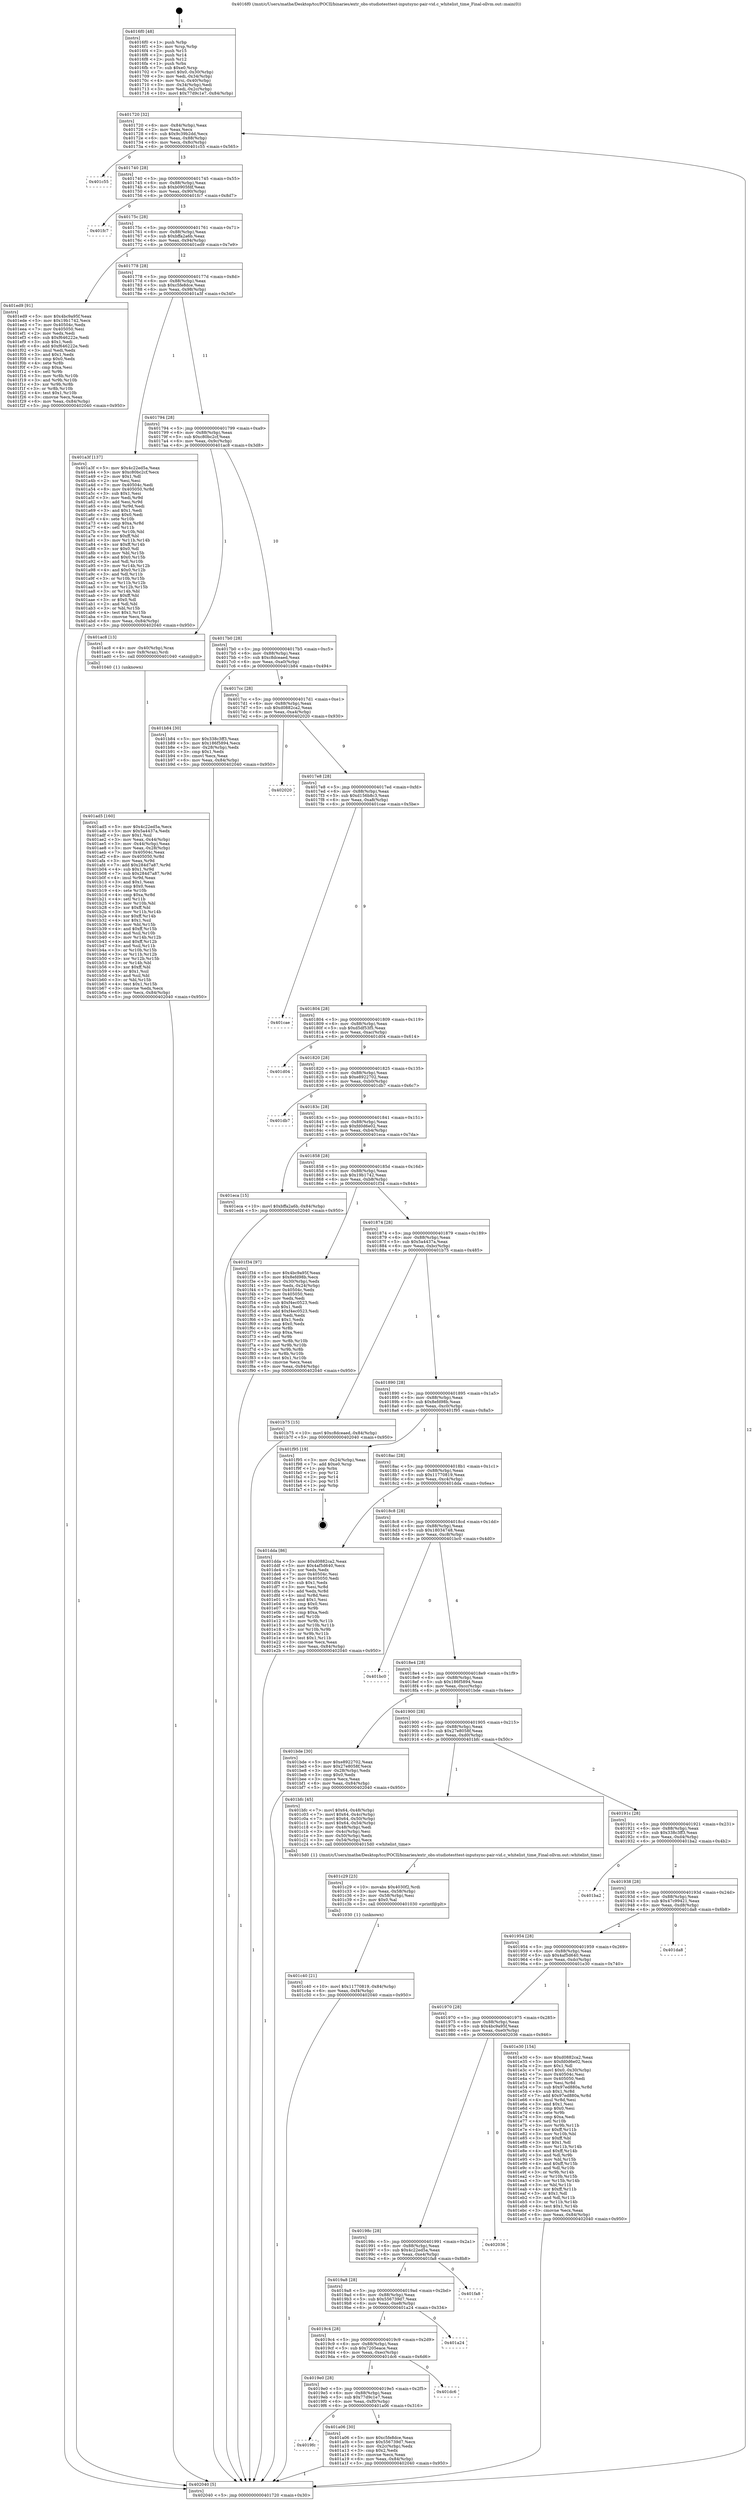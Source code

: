 digraph "0x4016f0" {
  label = "0x4016f0 (/mnt/c/Users/mathe/Desktop/tcc/POCII/binaries/extr_obs-studiotesttest-inputsync-pair-vid.c_whitelist_time_Final-ollvm.out::main(0))"
  labelloc = "t"
  node[shape=record]

  Entry [label="",width=0.3,height=0.3,shape=circle,fillcolor=black,style=filled]
  "0x401720" [label="{
     0x401720 [32]\l
     | [instrs]\l
     &nbsp;&nbsp;0x401720 \<+6\>: mov -0x84(%rbp),%eax\l
     &nbsp;&nbsp;0x401726 \<+2\>: mov %eax,%ecx\l
     &nbsp;&nbsp;0x401728 \<+6\>: sub $0x9c39b2dd,%ecx\l
     &nbsp;&nbsp;0x40172e \<+6\>: mov %eax,-0x88(%rbp)\l
     &nbsp;&nbsp;0x401734 \<+6\>: mov %ecx,-0x8c(%rbp)\l
     &nbsp;&nbsp;0x40173a \<+6\>: je 0000000000401c55 \<main+0x565\>\l
  }"]
  "0x401c55" [label="{
     0x401c55\l
  }", style=dashed]
  "0x401740" [label="{
     0x401740 [28]\l
     | [instrs]\l
     &nbsp;&nbsp;0x401740 \<+5\>: jmp 0000000000401745 \<main+0x55\>\l
     &nbsp;&nbsp;0x401745 \<+6\>: mov -0x88(%rbp),%eax\l
     &nbsp;&nbsp;0x40174b \<+5\>: sub $0xb0905fdf,%eax\l
     &nbsp;&nbsp;0x401750 \<+6\>: mov %eax,-0x90(%rbp)\l
     &nbsp;&nbsp;0x401756 \<+6\>: je 0000000000401fc7 \<main+0x8d7\>\l
  }"]
  Exit [label="",width=0.3,height=0.3,shape=circle,fillcolor=black,style=filled,peripheries=2]
  "0x401fc7" [label="{
     0x401fc7\l
  }", style=dashed]
  "0x40175c" [label="{
     0x40175c [28]\l
     | [instrs]\l
     &nbsp;&nbsp;0x40175c \<+5\>: jmp 0000000000401761 \<main+0x71\>\l
     &nbsp;&nbsp;0x401761 \<+6\>: mov -0x88(%rbp),%eax\l
     &nbsp;&nbsp;0x401767 \<+5\>: sub $0xbffa2a6b,%eax\l
     &nbsp;&nbsp;0x40176c \<+6\>: mov %eax,-0x94(%rbp)\l
     &nbsp;&nbsp;0x401772 \<+6\>: je 0000000000401ed9 \<main+0x7e9\>\l
  }"]
  "0x401c40" [label="{
     0x401c40 [21]\l
     | [instrs]\l
     &nbsp;&nbsp;0x401c40 \<+10\>: movl $0x11770819,-0x84(%rbp)\l
     &nbsp;&nbsp;0x401c4a \<+6\>: mov %eax,-0xf4(%rbp)\l
     &nbsp;&nbsp;0x401c50 \<+5\>: jmp 0000000000402040 \<main+0x950\>\l
  }"]
  "0x401ed9" [label="{
     0x401ed9 [91]\l
     | [instrs]\l
     &nbsp;&nbsp;0x401ed9 \<+5\>: mov $0x4bc9a95f,%eax\l
     &nbsp;&nbsp;0x401ede \<+5\>: mov $0x19b1742,%ecx\l
     &nbsp;&nbsp;0x401ee3 \<+7\>: mov 0x40504c,%edx\l
     &nbsp;&nbsp;0x401eea \<+7\>: mov 0x405050,%esi\l
     &nbsp;&nbsp;0x401ef1 \<+2\>: mov %edx,%edi\l
     &nbsp;&nbsp;0x401ef3 \<+6\>: sub $0xf646222e,%edi\l
     &nbsp;&nbsp;0x401ef9 \<+3\>: sub $0x1,%edi\l
     &nbsp;&nbsp;0x401efc \<+6\>: add $0xf646222e,%edi\l
     &nbsp;&nbsp;0x401f02 \<+3\>: imul %edi,%edx\l
     &nbsp;&nbsp;0x401f05 \<+3\>: and $0x1,%edx\l
     &nbsp;&nbsp;0x401f08 \<+3\>: cmp $0x0,%edx\l
     &nbsp;&nbsp;0x401f0b \<+4\>: sete %r8b\l
     &nbsp;&nbsp;0x401f0f \<+3\>: cmp $0xa,%esi\l
     &nbsp;&nbsp;0x401f12 \<+4\>: setl %r9b\l
     &nbsp;&nbsp;0x401f16 \<+3\>: mov %r8b,%r10b\l
     &nbsp;&nbsp;0x401f19 \<+3\>: and %r9b,%r10b\l
     &nbsp;&nbsp;0x401f1c \<+3\>: xor %r9b,%r8b\l
     &nbsp;&nbsp;0x401f1f \<+3\>: or %r8b,%r10b\l
     &nbsp;&nbsp;0x401f22 \<+4\>: test $0x1,%r10b\l
     &nbsp;&nbsp;0x401f26 \<+3\>: cmovne %ecx,%eax\l
     &nbsp;&nbsp;0x401f29 \<+6\>: mov %eax,-0x84(%rbp)\l
     &nbsp;&nbsp;0x401f2f \<+5\>: jmp 0000000000402040 \<main+0x950\>\l
  }"]
  "0x401778" [label="{
     0x401778 [28]\l
     | [instrs]\l
     &nbsp;&nbsp;0x401778 \<+5\>: jmp 000000000040177d \<main+0x8d\>\l
     &nbsp;&nbsp;0x40177d \<+6\>: mov -0x88(%rbp),%eax\l
     &nbsp;&nbsp;0x401783 \<+5\>: sub $0xc5fe8dce,%eax\l
     &nbsp;&nbsp;0x401788 \<+6\>: mov %eax,-0x98(%rbp)\l
     &nbsp;&nbsp;0x40178e \<+6\>: je 0000000000401a3f \<main+0x34f\>\l
  }"]
  "0x401c29" [label="{
     0x401c29 [23]\l
     | [instrs]\l
     &nbsp;&nbsp;0x401c29 \<+10\>: movabs $0x4030f2,%rdi\l
     &nbsp;&nbsp;0x401c33 \<+3\>: mov %eax,-0x58(%rbp)\l
     &nbsp;&nbsp;0x401c36 \<+3\>: mov -0x58(%rbp),%esi\l
     &nbsp;&nbsp;0x401c39 \<+2\>: mov $0x0,%al\l
     &nbsp;&nbsp;0x401c3b \<+5\>: call 0000000000401030 \<printf@plt\>\l
     | [calls]\l
     &nbsp;&nbsp;0x401030 \{1\} (unknown)\l
  }"]
  "0x401a3f" [label="{
     0x401a3f [137]\l
     | [instrs]\l
     &nbsp;&nbsp;0x401a3f \<+5\>: mov $0x4c22ed5a,%eax\l
     &nbsp;&nbsp;0x401a44 \<+5\>: mov $0xc80bc2cf,%ecx\l
     &nbsp;&nbsp;0x401a49 \<+2\>: mov $0x1,%dl\l
     &nbsp;&nbsp;0x401a4b \<+2\>: xor %esi,%esi\l
     &nbsp;&nbsp;0x401a4d \<+7\>: mov 0x40504c,%edi\l
     &nbsp;&nbsp;0x401a54 \<+8\>: mov 0x405050,%r8d\l
     &nbsp;&nbsp;0x401a5c \<+3\>: sub $0x1,%esi\l
     &nbsp;&nbsp;0x401a5f \<+3\>: mov %edi,%r9d\l
     &nbsp;&nbsp;0x401a62 \<+3\>: add %esi,%r9d\l
     &nbsp;&nbsp;0x401a65 \<+4\>: imul %r9d,%edi\l
     &nbsp;&nbsp;0x401a69 \<+3\>: and $0x1,%edi\l
     &nbsp;&nbsp;0x401a6c \<+3\>: cmp $0x0,%edi\l
     &nbsp;&nbsp;0x401a6f \<+4\>: sete %r10b\l
     &nbsp;&nbsp;0x401a73 \<+4\>: cmp $0xa,%r8d\l
     &nbsp;&nbsp;0x401a77 \<+4\>: setl %r11b\l
     &nbsp;&nbsp;0x401a7b \<+3\>: mov %r10b,%bl\l
     &nbsp;&nbsp;0x401a7e \<+3\>: xor $0xff,%bl\l
     &nbsp;&nbsp;0x401a81 \<+3\>: mov %r11b,%r14b\l
     &nbsp;&nbsp;0x401a84 \<+4\>: xor $0xff,%r14b\l
     &nbsp;&nbsp;0x401a88 \<+3\>: xor $0x0,%dl\l
     &nbsp;&nbsp;0x401a8b \<+3\>: mov %bl,%r15b\l
     &nbsp;&nbsp;0x401a8e \<+4\>: and $0x0,%r15b\l
     &nbsp;&nbsp;0x401a92 \<+3\>: and %dl,%r10b\l
     &nbsp;&nbsp;0x401a95 \<+3\>: mov %r14b,%r12b\l
     &nbsp;&nbsp;0x401a98 \<+4\>: and $0x0,%r12b\l
     &nbsp;&nbsp;0x401a9c \<+3\>: and %dl,%r11b\l
     &nbsp;&nbsp;0x401a9f \<+3\>: or %r10b,%r15b\l
     &nbsp;&nbsp;0x401aa2 \<+3\>: or %r11b,%r12b\l
     &nbsp;&nbsp;0x401aa5 \<+3\>: xor %r12b,%r15b\l
     &nbsp;&nbsp;0x401aa8 \<+3\>: or %r14b,%bl\l
     &nbsp;&nbsp;0x401aab \<+3\>: xor $0xff,%bl\l
     &nbsp;&nbsp;0x401aae \<+3\>: or $0x0,%dl\l
     &nbsp;&nbsp;0x401ab1 \<+2\>: and %dl,%bl\l
     &nbsp;&nbsp;0x401ab3 \<+3\>: or %bl,%r15b\l
     &nbsp;&nbsp;0x401ab6 \<+4\>: test $0x1,%r15b\l
     &nbsp;&nbsp;0x401aba \<+3\>: cmovne %ecx,%eax\l
     &nbsp;&nbsp;0x401abd \<+6\>: mov %eax,-0x84(%rbp)\l
     &nbsp;&nbsp;0x401ac3 \<+5\>: jmp 0000000000402040 \<main+0x950\>\l
  }"]
  "0x401794" [label="{
     0x401794 [28]\l
     | [instrs]\l
     &nbsp;&nbsp;0x401794 \<+5\>: jmp 0000000000401799 \<main+0xa9\>\l
     &nbsp;&nbsp;0x401799 \<+6\>: mov -0x88(%rbp),%eax\l
     &nbsp;&nbsp;0x40179f \<+5\>: sub $0xc80bc2cf,%eax\l
     &nbsp;&nbsp;0x4017a4 \<+6\>: mov %eax,-0x9c(%rbp)\l
     &nbsp;&nbsp;0x4017aa \<+6\>: je 0000000000401ac8 \<main+0x3d8\>\l
  }"]
  "0x401ad5" [label="{
     0x401ad5 [160]\l
     | [instrs]\l
     &nbsp;&nbsp;0x401ad5 \<+5\>: mov $0x4c22ed5a,%ecx\l
     &nbsp;&nbsp;0x401ada \<+5\>: mov $0x5a4437a,%edx\l
     &nbsp;&nbsp;0x401adf \<+3\>: mov $0x1,%sil\l
     &nbsp;&nbsp;0x401ae2 \<+3\>: mov %eax,-0x44(%rbp)\l
     &nbsp;&nbsp;0x401ae5 \<+3\>: mov -0x44(%rbp),%eax\l
     &nbsp;&nbsp;0x401ae8 \<+3\>: mov %eax,-0x28(%rbp)\l
     &nbsp;&nbsp;0x401aeb \<+7\>: mov 0x40504c,%eax\l
     &nbsp;&nbsp;0x401af2 \<+8\>: mov 0x405050,%r8d\l
     &nbsp;&nbsp;0x401afa \<+3\>: mov %eax,%r9d\l
     &nbsp;&nbsp;0x401afd \<+7\>: add $0x284d7a87,%r9d\l
     &nbsp;&nbsp;0x401b04 \<+4\>: sub $0x1,%r9d\l
     &nbsp;&nbsp;0x401b08 \<+7\>: sub $0x284d7a87,%r9d\l
     &nbsp;&nbsp;0x401b0f \<+4\>: imul %r9d,%eax\l
     &nbsp;&nbsp;0x401b13 \<+3\>: and $0x1,%eax\l
     &nbsp;&nbsp;0x401b16 \<+3\>: cmp $0x0,%eax\l
     &nbsp;&nbsp;0x401b19 \<+4\>: sete %r10b\l
     &nbsp;&nbsp;0x401b1d \<+4\>: cmp $0xa,%r8d\l
     &nbsp;&nbsp;0x401b21 \<+4\>: setl %r11b\l
     &nbsp;&nbsp;0x401b25 \<+3\>: mov %r10b,%bl\l
     &nbsp;&nbsp;0x401b28 \<+3\>: xor $0xff,%bl\l
     &nbsp;&nbsp;0x401b2b \<+3\>: mov %r11b,%r14b\l
     &nbsp;&nbsp;0x401b2e \<+4\>: xor $0xff,%r14b\l
     &nbsp;&nbsp;0x401b32 \<+4\>: xor $0x1,%sil\l
     &nbsp;&nbsp;0x401b36 \<+3\>: mov %bl,%r15b\l
     &nbsp;&nbsp;0x401b39 \<+4\>: and $0xff,%r15b\l
     &nbsp;&nbsp;0x401b3d \<+3\>: and %sil,%r10b\l
     &nbsp;&nbsp;0x401b40 \<+3\>: mov %r14b,%r12b\l
     &nbsp;&nbsp;0x401b43 \<+4\>: and $0xff,%r12b\l
     &nbsp;&nbsp;0x401b47 \<+3\>: and %sil,%r11b\l
     &nbsp;&nbsp;0x401b4a \<+3\>: or %r10b,%r15b\l
     &nbsp;&nbsp;0x401b4d \<+3\>: or %r11b,%r12b\l
     &nbsp;&nbsp;0x401b50 \<+3\>: xor %r12b,%r15b\l
     &nbsp;&nbsp;0x401b53 \<+3\>: or %r14b,%bl\l
     &nbsp;&nbsp;0x401b56 \<+3\>: xor $0xff,%bl\l
     &nbsp;&nbsp;0x401b59 \<+4\>: or $0x1,%sil\l
     &nbsp;&nbsp;0x401b5d \<+3\>: and %sil,%bl\l
     &nbsp;&nbsp;0x401b60 \<+3\>: or %bl,%r15b\l
     &nbsp;&nbsp;0x401b63 \<+4\>: test $0x1,%r15b\l
     &nbsp;&nbsp;0x401b67 \<+3\>: cmovne %edx,%ecx\l
     &nbsp;&nbsp;0x401b6a \<+6\>: mov %ecx,-0x84(%rbp)\l
     &nbsp;&nbsp;0x401b70 \<+5\>: jmp 0000000000402040 \<main+0x950\>\l
  }"]
  "0x401ac8" [label="{
     0x401ac8 [13]\l
     | [instrs]\l
     &nbsp;&nbsp;0x401ac8 \<+4\>: mov -0x40(%rbp),%rax\l
     &nbsp;&nbsp;0x401acc \<+4\>: mov 0x8(%rax),%rdi\l
     &nbsp;&nbsp;0x401ad0 \<+5\>: call 0000000000401040 \<atoi@plt\>\l
     | [calls]\l
     &nbsp;&nbsp;0x401040 \{1\} (unknown)\l
  }"]
  "0x4017b0" [label="{
     0x4017b0 [28]\l
     | [instrs]\l
     &nbsp;&nbsp;0x4017b0 \<+5\>: jmp 00000000004017b5 \<main+0xc5\>\l
     &nbsp;&nbsp;0x4017b5 \<+6\>: mov -0x88(%rbp),%eax\l
     &nbsp;&nbsp;0x4017bb \<+5\>: sub $0xc8dceaed,%eax\l
     &nbsp;&nbsp;0x4017c0 \<+6\>: mov %eax,-0xa0(%rbp)\l
     &nbsp;&nbsp;0x4017c6 \<+6\>: je 0000000000401b84 \<main+0x494\>\l
  }"]
  "0x4016f0" [label="{
     0x4016f0 [48]\l
     | [instrs]\l
     &nbsp;&nbsp;0x4016f0 \<+1\>: push %rbp\l
     &nbsp;&nbsp;0x4016f1 \<+3\>: mov %rsp,%rbp\l
     &nbsp;&nbsp;0x4016f4 \<+2\>: push %r15\l
     &nbsp;&nbsp;0x4016f6 \<+2\>: push %r14\l
     &nbsp;&nbsp;0x4016f8 \<+2\>: push %r12\l
     &nbsp;&nbsp;0x4016fa \<+1\>: push %rbx\l
     &nbsp;&nbsp;0x4016fb \<+7\>: sub $0xe0,%rsp\l
     &nbsp;&nbsp;0x401702 \<+7\>: movl $0x0,-0x30(%rbp)\l
     &nbsp;&nbsp;0x401709 \<+3\>: mov %edi,-0x34(%rbp)\l
     &nbsp;&nbsp;0x40170c \<+4\>: mov %rsi,-0x40(%rbp)\l
     &nbsp;&nbsp;0x401710 \<+3\>: mov -0x34(%rbp),%edi\l
     &nbsp;&nbsp;0x401713 \<+3\>: mov %edi,-0x2c(%rbp)\l
     &nbsp;&nbsp;0x401716 \<+10\>: movl $0x77d9c1e7,-0x84(%rbp)\l
  }"]
  "0x401b84" [label="{
     0x401b84 [30]\l
     | [instrs]\l
     &nbsp;&nbsp;0x401b84 \<+5\>: mov $0x338c3ff3,%eax\l
     &nbsp;&nbsp;0x401b89 \<+5\>: mov $0x186f5894,%ecx\l
     &nbsp;&nbsp;0x401b8e \<+3\>: mov -0x28(%rbp),%edx\l
     &nbsp;&nbsp;0x401b91 \<+3\>: cmp $0x1,%edx\l
     &nbsp;&nbsp;0x401b94 \<+3\>: cmovl %ecx,%eax\l
     &nbsp;&nbsp;0x401b97 \<+6\>: mov %eax,-0x84(%rbp)\l
     &nbsp;&nbsp;0x401b9d \<+5\>: jmp 0000000000402040 \<main+0x950\>\l
  }"]
  "0x4017cc" [label="{
     0x4017cc [28]\l
     | [instrs]\l
     &nbsp;&nbsp;0x4017cc \<+5\>: jmp 00000000004017d1 \<main+0xe1\>\l
     &nbsp;&nbsp;0x4017d1 \<+6\>: mov -0x88(%rbp),%eax\l
     &nbsp;&nbsp;0x4017d7 \<+5\>: sub $0xd0882ca2,%eax\l
     &nbsp;&nbsp;0x4017dc \<+6\>: mov %eax,-0xa4(%rbp)\l
     &nbsp;&nbsp;0x4017e2 \<+6\>: je 0000000000402020 \<main+0x930\>\l
  }"]
  "0x402040" [label="{
     0x402040 [5]\l
     | [instrs]\l
     &nbsp;&nbsp;0x402040 \<+5\>: jmp 0000000000401720 \<main+0x30\>\l
  }"]
  "0x402020" [label="{
     0x402020\l
  }", style=dashed]
  "0x4017e8" [label="{
     0x4017e8 [28]\l
     | [instrs]\l
     &nbsp;&nbsp;0x4017e8 \<+5\>: jmp 00000000004017ed \<main+0xfd\>\l
     &nbsp;&nbsp;0x4017ed \<+6\>: mov -0x88(%rbp),%eax\l
     &nbsp;&nbsp;0x4017f3 \<+5\>: sub $0xd156b8c3,%eax\l
     &nbsp;&nbsp;0x4017f8 \<+6\>: mov %eax,-0xa8(%rbp)\l
     &nbsp;&nbsp;0x4017fe \<+6\>: je 0000000000401cae \<main+0x5be\>\l
  }"]
  "0x4019fc" [label="{
     0x4019fc\l
  }", style=dashed]
  "0x401cae" [label="{
     0x401cae\l
  }", style=dashed]
  "0x401804" [label="{
     0x401804 [28]\l
     | [instrs]\l
     &nbsp;&nbsp;0x401804 \<+5\>: jmp 0000000000401809 \<main+0x119\>\l
     &nbsp;&nbsp;0x401809 \<+6\>: mov -0x88(%rbp),%eax\l
     &nbsp;&nbsp;0x40180f \<+5\>: sub $0xd5df53f5,%eax\l
     &nbsp;&nbsp;0x401814 \<+6\>: mov %eax,-0xac(%rbp)\l
     &nbsp;&nbsp;0x40181a \<+6\>: je 0000000000401d04 \<main+0x614\>\l
  }"]
  "0x401a06" [label="{
     0x401a06 [30]\l
     | [instrs]\l
     &nbsp;&nbsp;0x401a06 \<+5\>: mov $0xc5fe8dce,%eax\l
     &nbsp;&nbsp;0x401a0b \<+5\>: mov $0x556739d7,%ecx\l
     &nbsp;&nbsp;0x401a10 \<+3\>: mov -0x2c(%rbp),%edx\l
     &nbsp;&nbsp;0x401a13 \<+3\>: cmp $0x2,%edx\l
     &nbsp;&nbsp;0x401a16 \<+3\>: cmovne %ecx,%eax\l
     &nbsp;&nbsp;0x401a19 \<+6\>: mov %eax,-0x84(%rbp)\l
     &nbsp;&nbsp;0x401a1f \<+5\>: jmp 0000000000402040 \<main+0x950\>\l
  }"]
  "0x401d04" [label="{
     0x401d04\l
  }", style=dashed]
  "0x401820" [label="{
     0x401820 [28]\l
     | [instrs]\l
     &nbsp;&nbsp;0x401820 \<+5\>: jmp 0000000000401825 \<main+0x135\>\l
     &nbsp;&nbsp;0x401825 \<+6\>: mov -0x88(%rbp),%eax\l
     &nbsp;&nbsp;0x40182b \<+5\>: sub $0xe8922702,%eax\l
     &nbsp;&nbsp;0x401830 \<+6\>: mov %eax,-0xb0(%rbp)\l
     &nbsp;&nbsp;0x401836 \<+6\>: je 0000000000401db7 \<main+0x6c7\>\l
  }"]
  "0x4019e0" [label="{
     0x4019e0 [28]\l
     | [instrs]\l
     &nbsp;&nbsp;0x4019e0 \<+5\>: jmp 00000000004019e5 \<main+0x2f5\>\l
     &nbsp;&nbsp;0x4019e5 \<+6\>: mov -0x88(%rbp),%eax\l
     &nbsp;&nbsp;0x4019eb \<+5\>: sub $0x77d9c1e7,%eax\l
     &nbsp;&nbsp;0x4019f0 \<+6\>: mov %eax,-0xf0(%rbp)\l
     &nbsp;&nbsp;0x4019f6 \<+6\>: je 0000000000401a06 \<main+0x316\>\l
  }"]
  "0x401db7" [label="{
     0x401db7\l
  }", style=dashed]
  "0x40183c" [label="{
     0x40183c [28]\l
     | [instrs]\l
     &nbsp;&nbsp;0x40183c \<+5\>: jmp 0000000000401841 \<main+0x151\>\l
     &nbsp;&nbsp;0x401841 \<+6\>: mov -0x88(%rbp),%eax\l
     &nbsp;&nbsp;0x401847 \<+5\>: sub $0xfd0d6e02,%eax\l
     &nbsp;&nbsp;0x40184c \<+6\>: mov %eax,-0xb4(%rbp)\l
     &nbsp;&nbsp;0x401852 \<+6\>: je 0000000000401eca \<main+0x7da\>\l
  }"]
  "0x401dc6" [label="{
     0x401dc6\l
  }", style=dashed]
  "0x401eca" [label="{
     0x401eca [15]\l
     | [instrs]\l
     &nbsp;&nbsp;0x401eca \<+10\>: movl $0xbffa2a6b,-0x84(%rbp)\l
     &nbsp;&nbsp;0x401ed4 \<+5\>: jmp 0000000000402040 \<main+0x950\>\l
  }"]
  "0x401858" [label="{
     0x401858 [28]\l
     | [instrs]\l
     &nbsp;&nbsp;0x401858 \<+5\>: jmp 000000000040185d \<main+0x16d\>\l
     &nbsp;&nbsp;0x40185d \<+6\>: mov -0x88(%rbp),%eax\l
     &nbsp;&nbsp;0x401863 \<+5\>: sub $0x19b1742,%eax\l
     &nbsp;&nbsp;0x401868 \<+6\>: mov %eax,-0xb8(%rbp)\l
     &nbsp;&nbsp;0x40186e \<+6\>: je 0000000000401f34 \<main+0x844\>\l
  }"]
  "0x4019c4" [label="{
     0x4019c4 [28]\l
     | [instrs]\l
     &nbsp;&nbsp;0x4019c4 \<+5\>: jmp 00000000004019c9 \<main+0x2d9\>\l
     &nbsp;&nbsp;0x4019c9 \<+6\>: mov -0x88(%rbp),%eax\l
     &nbsp;&nbsp;0x4019cf \<+5\>: sub $0x7205eace,%eax\l
     &nbsp;&nbsp;0x4019d4 \<+6\>: mov %eax,-0xec(%rbp)\l
     &nbsp;&nbsp;0x4019da \<+6\>: je 0000000000401dc6 \<main+0x6d6\>\l
  }"]
  "0x401f34" [label="{
     0x401f34 [97]\l
     | [instrs]\l
     &nbsp;&nbsp;0x401f34 \<+5\>: mov $0x4bc9a95f,%eax\l
     &nbsp;&nbsp;0x401f39 \<+5\>: mov $0x8efd98b,%ecx\l
     &nbsp;&nbsp;0x401f3e \<+3\>: mov -0x30(%rbp),%edx\l
     &nbsp;&nbsp;0x401f41 \<+3\>: mov %edx,-0x24(%rbp)\l
     &nbsp;&nbsp;0x401f44 \<+7\>: mov 0x40504c,%edx\l
     &nbsp;&nbsp;0x401f4b \<+7\>: mov 0x405050,%esi\l
     &nbsp;&nbsp;0x401f52 \<+2\>: mov %edx,%edi\l
     &nbsp;&nbsp;0x401f54 \<+6\>: sub $0xf4ec0523,%edi\l
     &nbsp;&nbsp;0x401f5a \<+3\>: sub $0x1,%edi\l
     &nbsp;&nbsp;0x401f5d \<+6\>: add $0xf4ec0523,%edi\l
     &nbsp;&nbsp;0x401f63 \<+3\>: imul %edi,%edx\l
     &nbsp;&nbsp;0x401f66 \<+3\>: and $0x1,%edx\l
     &nbsp;&nbsp;0x401f69 \<+3\>: cmp $0x0,%edx\l
     &nbsp;&nbsp;0x401f6c \<+4\>: sete %r8b\l
     &nbsp;&nbsp;0x401f70 \<+3\>: cmp $0xa,%esi\l
     &nbsp;&nbsp;0x401f73 \<+4\>: setl %r9b\l
     &nbsp;&nbsp;0x401f77 \<+3\>: mov %r8b,%r10b\l
     &nbsp;&nbsp;0x401f7a \<+3\>: and %r9b,%r10b\l
     &nbsp;&nbsp;0x401f7d \<+3\>: xor %r9b,%r8b\l
     &nbsp;&nbsp;0x401f80 \<+3\>: or %r8b,%r10b\l
     &nbsp;&nbsp;0x401f83 \<+4\>: test $0x1,%r10b\l
     &nbsp;&nbsp;0x401f87 \<+3\>: cmovne %ecx,%eax\l
     &nbsp;&nbsp;0x401f8a \<+6\>: mov %eax,-0x84(%rbp)\l
     &nbsp;&nbsp;0x401f90 \<+5\>: jmp 0000000000402040 \<main+0x950\>\l
  }"]
  "0x401874" [label="{
     0x401874 [28]\l
     | [instrs]\l
     &nbsp;&nbsp;0x401874 \<+5\>: jmp 0000000000401879 \<main+0x189\>\l
     &nbsp;&nbsp;0x401879 \<+6\>: mov -0x88(%rbp),%eax\l
     &nbsp;&nbsp;0x40187f \<+5\>: sub $0x5a4437a,%eax\l
     &nbsp;&nbsp;0x401884 \<+6\>: mov %eax,-0xbc(%rbp)\l
     &nbsp;&nbsp;0x40188a \<+6\>: je 0000000000401b75 \<main+0x485\>\l
  }"]
  "0x401a24" [label="{
     0x401a24\l
  }", style=dashed]
  "0x401b75" [label="{
     0x401b75 [15]\l
     | [instrs]\l
     &nbsp;&nbsp;0x401b75 \<+10\>: movl $0xc8dceaed,-0x84(%rbp)\l
     &nbsp;&nbsp;0x401b7f \<+5\>: jmp 0000000000402040 \<main+0x950\>\l
  }"]
  "0x401890" [label="{
     0x401890 [28]\l
     | [instrs]\l
     &nbsp;&nbsp;0x401890 \<+5\>: jmp 0000000000401895 \<main+0x1a5\>\l
     &nbsp;&nbsp;0x401895 \<+6\>: mov -0x88(%rbp),%eax\l
     &nbsp;&nbsp;0x40189b \<+5\>: sub $0x8efd98b,%eax\l
     &nbsp;&nbsp;0x4018a0 \<+6\>: mov %eax,-0xc0(%rbp)\l
     &nbsp;&nbsp;0x4018a6 \<+6\>: je 0000000000401f95 \<main+0x8a5\>\l
  }"]
  "0x4019a8" [label="{
     0x4019a8 [28]\l
     | [instrs]\l
     &nbsp;&nbsp;0x4019a8 \<+5\>: jmp 00000000004019ad \<main+0x2bd\>\l
     &nbsp;&nbsp;0x4019ad \<+6\>: mov -0x88(%rbp),%eax\l
     &nbsp;&nbsp;0x4019b3 \<+5\>: sub $0x556739d7,%eax\l
     &nbsp;&nbsp;0x4019b8 \<+6\>: mov %eax,-0xe8(%rbp)\l
     &nbsp;&nbsp;0x4019be \<+6\>: je 0000000000401a24 \<main+0x334\>\l
  }"]
  "0x401f95" [label="{
     0x401f95 [19]\l
     | [instrs]\l
     &nbsp;&nbsp;0x401f95 \<+3\>: mov -0x24(%rbp),%eax\l
     &nbsp;&nbsp;0x401f98 \<+7\>: add $0xe0,%rsp\l
     &nbsp;&nbsp;0x401f9f \<+1\>: pop %rbx\l
     &nbsp;&nbsp;0x401fa0 \<+2\>: pop %r12\l
     &nbsp;&nbsp;0x401fa2 \<+2\>: pop %r14\l
     &nbsp;&nbsp;0x401fa4 \<+2\>: pop %r15\l
     &nbsp;&nbsp;0x401fa6 \<+1\>: pop %rbp\l
     &nbsp;&nbsp;0x401fa7 \<+1\>: ret\l
  }"]
  "0x4018ac" [label="{
     0x4018ac [28]\l
     | [instrs]\l
     &nbsp;&nbsp;0x4018ac \<+5\>: jmp 00000000004018b1 \<main+0x1c1\>\l
     &nbsp;&nbsp;0x4018b1 \<+6\>: mov -0x88(%rbp),%eax\l
     &nbsp;&nbsp;0x4018b7 \<+5\>: sub $0x11770819,%eax\l
     &nbsp;&nbsp;0x4018bc \<+6\>: mov %eax,-0xc4(%rbp)\l
     &nbsp;&nbsp;0x4018c2 \<+6\>: je 0000000000401dda \<main+0x6ea\>\l
  }"]
  "0x401fa8" [label="{
     0x401fa8\l
  }", style=dashed]
  "0x401dda" [label="{
     0x401dda [86]\l
     | [instrs]\l
     &nbsp;&nbsp;0x401dda \<+5\>: mov $0xd0882ca2,%eax\l
     &nbsp;&nbsp;0x401ddf \<+5\>: mov $0x4af5d640,%ecx\l
     &nbsp;&nbsp;0x401de4 \<+2\>: xor %edx,%edx\l
     &nbsp;&nbsp;0x401de6 \<+7\>: mov 0x40504c,%esi\l
     &nbsp;&nbsp;0x401ded \<+7\>: mov 0x405050,%edi\l
     &nbsp;&nbsp;0x401df4 \<+3\>: sub $0x1,%edx\l
     &nbsp;&nbsp;0x401df7 \<+3\>: mov %esi,%r8d\l
     &nbsp;&nbsp;0x401dfa \<+3\>: add %edx,%r8d\l
     &nbsp;&nbsp;0x401dfd \<+4\>: imul %r8d,%esi\l
     &nbsp;&nbsp;0x401e01 \<+3\>: and $0x1,%esi\l
     &nbsp;&nbsp;0x401e04 \<+3\>: cmp $0x0,%esi\l
     &nbsp;&nbsp;0x401e07 \<+4\>: sete %r9b\l
     &nbsp;&nbsp;0x401e0b \<+3\>: cmp $0xa,%edi\l
     &nbsp;&nbsp;0x401e0e \<+4\>: setl %r10b\l
     &nbsp;&nbsp;0x401e12 \<+3\>: mov %r9b,%r11b\l
     &nbsp;&nbsp;0x401e15 \<+3\>: and %r10b,%r11b\l
     &nbsp;&nbsp;0x401e18 \<+3\>: xor %r10b,%r9b\l
     &nbsp;&nbsp;0x401e1b \<+3\>: or %r9b,%r11b\l
     &nbsp;&nbsp;0x401e1e \<+4\>: test $0x1,%r11b\l
     &nbsp;&nbsp;0x401e22 \<+3\>: cmovne %ecx,%eax\l
     &nbsp;&nbsp;0x401e25 \<+6\>: mov %eax,-0x84(%rbp)\l
     &nbsp;&nbsp;0x401e2b \<+5\>: jmp 0000000000402040 \<main+0x950\>\l
  }"]
  "0x4018c8" [label="{
     0x4018c8 [28]\l
     | [instrs]\l
     &nbsp;&nbsp;0x4018c8 \<+5\>: jmp 00000000004018cd \<main+0x1dd\>\l
     &nbsp;&nbsp;0x4018cd \<+6\>: mov -0x88(%rbp),%eax\l
     &nbsp;&nbsp;0x4018d3 \<+5\>: sub $0x18034748,%eax\l
     &nbsp;&nbsp;0x4018d8 \<+6\>: mov %eax,-0xc8(%rbp)\l
     &nbsp;&nbsp;0x4018de \<+6\>: je 0000000000401bc0 \<main+0x4d0\>\l
  }"]
  "0x40198c" [label="{
     0x40198c [28]\l
     | [instrs]\l
     &nbsp;&nbsp;0x40198c \<+5\>: jmp 0000000000401991 \<main+0x2a1\>\l
     &nbsp;&nbsp;0x401991 \<+6\>: mov -0x88(%rbp),%eax\l
     &nbsp;&nbsp;0x401997 \<+5\>: sub $0x4c22ed5a,%eax\l
     &nbsp;&nbsp;0x40199c \<+6\>: mov %eax,-0xe4(%rbp)\l
     &nbsp;&nbsp;0x4019a2 \<+6\>: je 0000000000401fa8 \<main+0x8b8\>\l
  }"]
  "0x401bc0" [label="{
     0x401bc0\l
  }", style=dashed]
  "0x4018e4" [label="{
     0x4018e4 [28]\l
     | [instrs]\l
     &nbsp;&nbsp;0x4018e4 \<+5\>: jmp 00000000004018e9 \<main+0x1f9\>\l
     &nbsp;&nbsp;0x4018e9 \<+6\>: mov -0x88(%rbp),%eax\l
     &nbsp;&nbsp;0x4018ef \<+5\>: sub $0x186f5894,%eax\l
     &nbsp;&nbsp;0x4018f4 \<+6\>: mov %eax,-0xcc(%rbp)\l
     &nbsp;&nbsp;0x4018fa \<+6\>: je 0000000000401bde \<main+0x4ee\>\l
  }"]
  "0x402036" [label="{
     0x402036\l
  }", style=dashed]
  "0x401bde" [label="{
     0x401bde [30]\l
     | [instrs]\l
     &nbsp;&nbsp;0x401bde \<+5\>: mov $0xe8922702,%eax\l
     &nbsp;&nbsp;0x401be3 \<+5\>: mov $0x27e8058f,%ecx\l
     &nbsp;&nbsp;0x401be8 \<+3\>: mov -0x28(%rbp),%edx\l
     &nbsp;&nbsp;0x401beb \<+3\>: cmp $0x0,%edx\l
     &nbsp;&nbsp;0x401bee \<+3\>: cmove %ecx,%eax\l
     &nbsp;&nbsp;0x401bf1 \<+6\>: mov %eax,-0x84(%rbp)\l
     &nbsp;&nbsp;0x401bf7 \<+5\>: jmp 0000000000402040 \<main+0x950\>\l
  }"]
  "0x401900" [label="{
     0x401900 [28]\l
     | [instrs]\l
     &nbsp;&nbsp;0x401900 \<+5\>: jmp 0000000000401905 \<main+0x215\>\l
     &nbsp;&nbsp;0x401905 \<+6\>: mov -0x88(%rbp),%eax\l
     &nbsp;&nbsp;0x40190b \<+5\>: sub $0x27e8058f,%eax\l
     &nbsp;&nbsp;0x401910 \<+6\>: mov %eax,-0xd0(%rbp)\l
     &nbsp;&nbsp;0x401916 \<+6\>: je 0000000000401bfc \<main+0x50c\>\l
  }"]
  "0x401970" [label="{
     0x401970 [28]\l
     | [instrs]\l
     &nbsp;&nbsp;0x401970 \<+5\>: jmp 0000000000401975 \<main+0x285\>\l
     &nbsp;&nbsp;0x401975 \<+6\>: mov -0x88(%rbp),%eax\l
     &nbsp;&nbsp;0x40197b \<+5\>: sub $0x4bc9a95f,%eax\l
     &nbsp;&nbsp;0x401980 \<+6\>: mov %eax,-0xe0(%rbp)\l
     &nbsp;&nbsp;0x401986 \<+6\>: je 0000000000402036 \<main+0x946\>\l
  }"]
  "0x401bfc" [label="{
     0x401bfc [45]\l
     | [instrs]\l
     &nbsp;&nbsp;0x401bfc \<+7\>: movl $0x64,-0x48(%rbp)\l
     &nbsp;&nbsp;0x401c03 \<+7\>: movl $0x64,-0x4c(%rbp)\l
     &nbsp;&nbsp;0x401c0a \<+7\>: movl $0x64,-0x50(%rbp)\l
     &nbsp;&nbsp;0x401c11 \<+7\>: movl $0x64,-0x54(%rbp)\l
     &nbsp;&nbsp;0x401c18 \<+3\>: mov -0x48(%rbp),%edi\l
     &nbsp;&nbsp;0x401c1b \<+3\>: mov -0x4c(%rbp),%esi\l
     &nbsp;&nbsp;0x401c1e \<+3\>: mov -0x50(%rbp),%edx\l
     &nbsp;&nbsp;0x401c21 \<+3\>: mov -0x54(%rbp),%ecx\l
     &nbsp;&nbsp;0x401c24 \<+5\>: call 00000000004015d0 \<whitelist_time\>\l
     | [calls]\l
     &nbsp;&nbsp;0x4015d0 \{1\} (/mnt/c/Users/mathe/Desktop/tcc/POCII/binaries/extr_obs-studiotesttest-inputsync-pair-vid.c_whitelist_time_Final-ollvm.out::whitelist_time)\l
  }"]
  "0x40191c" [label="{
     0x40191c [28]\l
     | [instrs]\l
     &nbsp;&nbsp;0x40191c \<+5\>: jmp 0000000000401921 \<main+0x231\>\l
     &nbsp;&nbsp;0x401921 \<+6\>: mov -0x88(%rbp),%eax\l
     &nbsp;&nbsp;0x401927 \<+5\>: sub $0x338c3ff3,%eax\l
     &nbsp;&nbsp;0x40192c \<+6\>: mov %eax,-0xd4(%rbp)\l
     &nbsp;&nbsp;0x401932 \<+6\>: je 0000000000401ba2 \<main+0x4b2\>\l
  }"]
  "0x401e30" [label="{
     0x401e30 [154]\l
     | [instrs]\l
     &nbsp;&nbsp;0x401e30 \<+5\>: mov $0xd0882ca2,%eax\l
     &nbsp;&nbsp;0x401e35 \<+5\>: mov $0xfd0d6e02,%ecx\l
     &nbsp;&nbsp;0x401e3a \<+2\>: mov $0x1,%dl\l
     &nbsp;&nbsp;0x401e3c \<+7\>: movl $0x0,-0x30(%rbp)\l
     &nbsp;&nbsp;0x401e43 \<+7\>: mov 0x40504c,%esi\l
     &nbsp;&nbsp;0x401e4a \<+7\>: mov 0x405050,%edi\l
     &nbsp;&nbsp;0x401e51 \<+3\>: mov %esi,%r8d\l
     &nbsp;&nbsp;0x401e54 \<+7\>: sub $0x97ed880a,%r8d\l
     &nbsp;&nbsp;0x401e5b \<+4\>: sub $0x1,%r8d\l
     &nbsp;&nbsp;0x401e5f \<+7\>: add $0x97ed880a,%r8d\l
     &nbsp;&nbsp;0x401e66 \<+4\>: imul %r8d,%esi\l
     &nbsp;&nbsp;0x401e6a \<+3\>: and $0x1,%esi\l
     &nbsp;&nbsp;0x401e6d \<+3\>: cmp $0x0,%esi\l
     &nbsp;&nbsp;0x401e70 \<+4\>: sete %r9b\l
     &nbsp;&nbsp;0x401e74 \<+3\>: cmp $0xa,%edi\l
     &nbsp;&nbsp;0x401e77 \<+4\>: setl %r10b\l
     &nbsp;&nbsp;0x401e7b \<+3\>: mov %r9b,%r11b\l
     &nbsp;&nbsp;0x401e7e \<+4\>: xor $0xff,%r11b\l
     &nbsp;&nbsp;0x401e82 \<+3\>: mov %r10b,%bl\l
     &nbsp;&nbsp;0x401e85 \<+3\>: xor $0xff,%bl\l
     &nbsp;&nbsp;0x401e88 \<+3\>: xor $0x1,%dl\l
     &nbsp;&nbsp;0x401e8b \<+3\>: mov %r11b,%r14b\l
     &nbsp;&nbsp;0x401e8e \<+4\>: and $0xff,%r14b\l
     &nbsp;&nbsp;0x401e92 \<+3\>: and %dl,%r9b\l
     &nbsp;&nbsp;0x401e95 \<+3\>: mov %bl,%r15b\l
     &nbsp;&nbsp;0x401e98 \<+4\>: and $0xff,%r15b\l
     &nbsp;&nbsp;0x401e9c \<+3\>: and %dl,%r10b\l
     &nbsp;&nbsp;0x401e9f \<+3\>: or %r9b,%r14b\l
     &nbsp;&nbsp;0x401ea2 \<+3\>: or %r10b,%r15b\l
     &nbsp;&nbsp;0x401ea5 \<+3\>: xor %r15b,%r14b\l
     &nbsp;&nbsp;0x401ea8 \<+3\>: or %bl,%r11b\l
     &nbsp;&nbsp;0x401eab \<+4\>: xor $0xff,%r11b\l
     &nbsp;&nbsp;0x401eaf \<+3\>: or $0x1,%dl\l
     &nbsp;&nbsp;0x401eb2 \<+3\>: and %dl,%r11b\l
     &nbsp;&nbsp;0x401eb5 \<+3\>: or %r11b,%r14b\l
     &nbsp;&nbsp;0x401eb8 \<+4\>: test $0x1,%r14b\l
     &nbsp;&nbsp;0x401ebc \<+3\>: cmovne %ecx,%eax\l
     &nbsp;&nbsp;0x401ebf \<+6\>: mov %eax,-0x84(%rbp)\l
     &nbsp;&nbsp;0x401ec5 \<+5\>: jmp 0000000000402040 \<main+0x950\>\l
  }"]
  "0x401ba2" [label="{
     0x401ba2\l
  }", style=dashed]
  "0x401938" [label="{
     0x401938 [28]\l
     | [instrs]\l
     &nbsp;&nbsp;0x401938 \<+5\>: jmp 000000000040193d \<main+0x24d\>\l
     &nbsp;&nbsp;0x40193d \<+6\>: mov -0x88(%rbp),%eax\l
     &nbsp;&nbsp;0x401943 \<+5\>: sub $0x47c99421,%eax\l
     &nbsp;&nbsp;0x401948 \<+6\>: mov %eax,-0xd8(%rbp)\l
     &nbsp;&nbsp;0x40194e \<+6\>: je 0000000000401da8 \<main+0x6b8\>\l
  }"]
  "0x401954" [label="{
     0x401954 [28]\l
     | [instrs]\l
     &nbsp;&nbsp;0x401954 \<+5\>: jmp 0000000000401959 \<main+0x269\>\l
     &nbsp;&nbsp;0x401959 \<+6\>: mov -0x88(%rbp),%eax\l
     &nbsp;&nbsp;0x40195f \<+5\>: sub $0x4af5d640,%eax\l
     &nbsp;&nbsp;0x401964 \<+6\>: mov %eax,-0xdc(%rbp)\l
     &nbsp;&nbsp;0x40196a \<+6\>: je 0000000000401e30 \<main+0x740\>\l
  }"]
  "0x401da8" [label="{
     0x401da8\l
  }", style=dashed]
  Entry -> "0x4016f0" [label=" 1"]
  "0x401720" -> "0x401c55" [label=" 0"]
  "0x401720" -> "0x401740" [label=" 13"]
  "0x401f95" -> Exit [label=" 1"]
  "0x401740" -> "0x401fc7" [label=" 0"]
  "0x401740" -> "0x40175c" [label=" 13"]
  "0x401f34" -> "0x402040" [label=" 1"]
  "0x40175c" -> "0x401ed9" [label=" 1"]
  "0x40175c" -> "0x401778" [label=" 12"]
  "0x401ed9" -> "0x402040" [label=" 1"]
  "0x401778" -> "0x401a3f" [label=" 1"]
  "0x401778" -> "0x401794" [label=" 11"]
  "0x401eca" -> "0x402040" [label=" 1"]
  "0x401794" -> "0x401ac8" [label=" 1"]
  "0x401794" -> "0x4017b0" [label=" 10"]
  "0x401e30" -> "0x402040" [label=" 1"]
  "0x4017b0" -> "0x401b84" [label=" 1"]
  "0x4017b0" -> "0x4017cc" [label=" 9"]
  "0x401dda" -> "0x402040" [label=" 1"]
  "0x4017cc" -> "0x402020" [label=" 0"]
  "0x4017cc" -> "0x4017e8" [label=" 9"]
  "0x401c40" -> "0x402040" [label=" 1"]
  "0x4017e8" -> "0x401cae" [label=" 0"]
  "0x4017e8" -> "0x401804" [label=" 9"]
  "0x401c29" -> "0x401c40" [label=" 1"]
  "0x401804" -> "0x401d04" [label=" 0"]
  "0x401804" -> "0x401820" [label=" 9"]
  "0x401bfc" -> "0x401c29" [label=" 1"]
  "0x401820" -> "0x401db7" [label=" 0"]
  "0x401820" -> "0x40183c" [label=" 9"]
  "0x401b84" -> "0x402040" [label=" 1"]
  "0x40183c" -> "0x401eca" [label=" 1"]
  "0x40183c" -> "0x401858" [label=" 8"]
  "0x401b75" -> "0x402040" [label=" 1"]
  "0x401858" -> "0x401f34" [label=" 1"]
  "0x401858" -> "0x401874" [label=" 7"]
  "0x401ac8" -> "0x401ad5" [label=" 1"]
  "0x401874" -> "0x401b75" [label=" 1"]
  "0x401874" -> "0x401890" [label=" 6"]
  "0x401a3f" -> "0x402040" [label=" 1"]
  "0x401890" -> "0x401f95" [label=" 1"]
  "0x401890" -> "0x4018ac" [label=" 5"]
  "0x4016f0" -> "0x401720" [label=" 1"]
  "0x4018ac" -> "0x401dda" [label=" 1"]
  "0x4018ac" -> "0x4018c8" [label=" 4"]
  "0x401a06" -> "0x402040" [label=" 1"]
  "0x4018c8" -> "0x401bc0" [label=" 0"]
  "0x4018c8" -> "0x4018e4" [label=" 4"]
  "0x4019e0" -> "0x401a06" [label=" 1"]
  "0x4018e4" -> "0x401bde" [label=" 1"]
  "0x4018e4" -> "0x401900" [label=" 3"]
  "0x401bde" -> "0x402040" [label=" 1"]
  "0x401900" -> "0x401bfc" [label=" 1"]
  "0x401900" -> "0x40191c" [label=" 2"]
  "0x4019c4" -> "0x401dc6" [label=" 0"]
  "0x40191c" -> "0x401ba2" [label=" 0"]
  "0x40191c" -> "0x401938" [label=" 2"]
  "0x401ad5" -> "0x402040" [label=" 1"]
  "0x401938" -> "0x401da8" [label=" 0"]
  "0x401938" -> "0x401954" [label=" 2"]
  "0x4019a8" -> "0x4019c4" [label=" 1"]
  "0x401954" -> "0x401e30" [label=" 1"]
  "0x401954" -> "0x401970" [label=" 1"]
  "0x4019c4" -> "0x4019e0" [label=" 1"]
  "0x401970" -> "0x402036" [label=" 0"]
  "0x401970" -> "0x40198c" [label=" 1"]
  "0x4019e0" -> "0x4019fc" [label=" 0"]
  "0x40198c" -> "0x401fa8" [label=" 0"]
  "0x40198c" -> "0x4019a8" [label=" 1"]
  "0x402040" -> "0x401720" [label=" 12"]
  "0x4019a8" -> "0x401a24" [label=" 0"]
}
